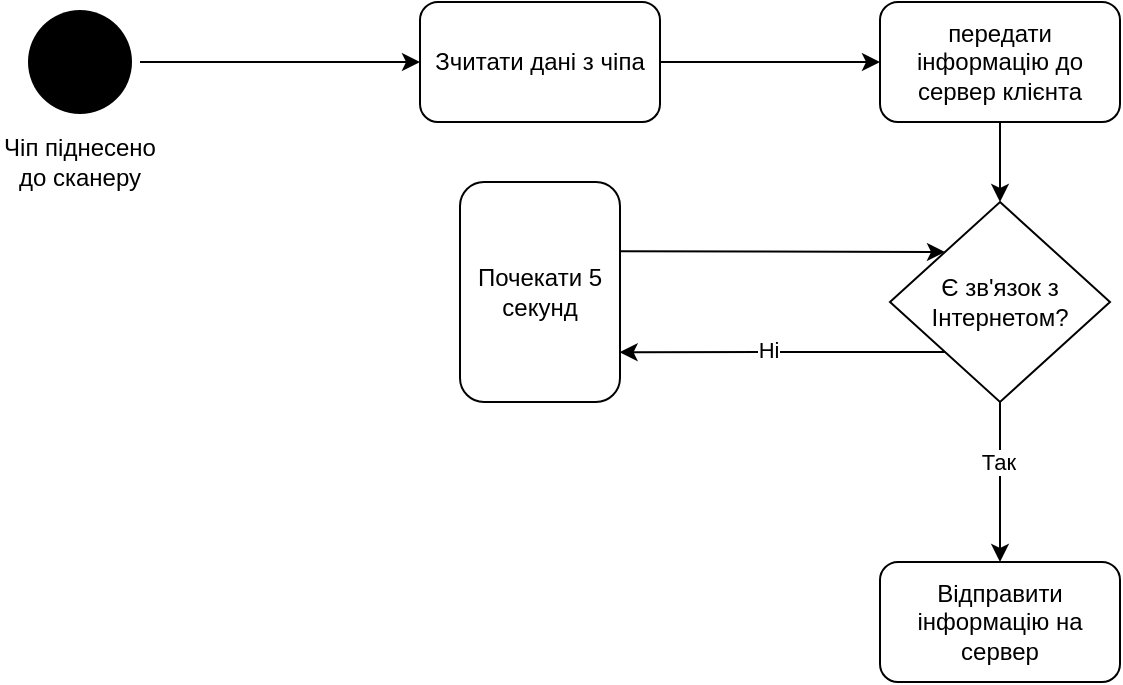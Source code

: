 <mxfile version="21.2.9" type="device">
  <diagram name="Page-1" id="Ng2IxUhfKo7_XWIyCWpd">
    <mxGraphModel dx="842" dy="428" grid="1" gridSize="10" guides="1" tooltips="1" connect="1" arrows="1" fold="1" page="1" pageScale="1" pageWidth="827" pageHeight="1169" math="0" shadow="0">
      <root>
        <mxCell id="0" />
        <mxCell id="1" parent="0" />
        <mxCell id="HVJSnDdZEBG7foW4JrWC-4" style="edgeStyle=orthogonalEdgeStyle;rounded=0;orthogonalLoop=1;jettySize=auto;html=1;entryX=0;entryY=0.5;entryDx=0;entryDy=0;" edge="1" parent="1" source="HVJSnDdZEBG7foW4JrWC-1" target="HVJSnDdZEBG7foW4JrWC-3">
          <mxGeometry relative="1" as="geometry" />
        </mxCell>
        <mxCell id="HVJSnDdZEBG7foW4JrWC-1" value="" style="ellipse;html=1;shape=endState;fillColor=#000000;strokeColor=none;" vertex="1" parent="1">
          <mxGeometry x="130" y="80" width="60" height="60" as="geometry" />
        </mxCell>
        <mxCell id="HVJSnDdZEBG7foW4JrWC-2" value="Чіп піднесено до сканеру" style="text;html=1;strokeColor=none;fillColor=none;align=center;verticalAlign=middle;whiteSpace=wrap;rounded=0;" vertex="1" parent="1">
          <mxGeometry x="120" y="140" width="80" height="40" as="geometry" />
        </mxCell>
        <mxCell id="HVJSnDdZEBG7foW4JrWC-6" style="edgeStyle=orthogonalEdgeStyle;rounded=0;orthogonalLoop=1;jettySize=auto;html=1;entryX=0;entryY=0.5;entryDx=0;entryDy=0;" edge="1" parent="1" source="HVJSnDdZEBG7foW4JrWC-3" target="HVJSnDdZEBG7foW4JrWC-5">
          <mxGeometry relative="1" as="geometry" />
        </mxCell>
        <mxCell id="HVJSnDdZEBG7foW4JrWC-3" value="Зчитати дані з чіпа" style="rounded=1;whiteSpace=wrap;html=1;" vertex="1" parent="1">
          <mxGeometry x="330" y="80" width="120" height="60" as="geometry" />
        </mxCell>
        <mxCell id="HVJSnDdZEBG7foW4JrWC-8" style="edgeStyle=orthogonalEdgeStyle;rounded=0;orthogonalLoop=1;jettySize=auto;html=1;entryX=0.5;entryY=0;entryDx=0;entryDy=0;" edge="1" parent="1" source="HVJSnDdZEBG7foW4JrWC-5" target="HVJSnDdZEBG7foW4JrWC-7">
          <mxGeometry relative="1" as="geometry" />
        </mxCell>
        <mxCell id="HVJSnDdZEBG7foW4JrWC-5" value="передати інформацію до сервер клієнта" style="rounded=1;whiteSpace=wrap;html=1;" vertex="1" parent="1">
          <mxGeometry x="560" y="80" width="120" height="60" as="geometry" />
        </mxCell>
        <mxCell id="HVJSnDdZEBG7foW4JrWC-9" style="edgeStyle=orthogonalEdgeStyle;rounded=0;orthogonalLoop=1;jettySize=auto;html=1;" edge="1" parent="1" source="HVJSnDdZEBG7foW4JrWC-7">
          <mxGeometry relative="1" as="geometry">
            <mxPoint x="620" y="360.0" as="targetPoint" />
          </mxGeometry>
        </mxCell>
        <mxCell id="HVJSnDdZEBG7foW4JrWC-12" value="Так" style="edgeLabel;html=1;align=center;verticalAlign=middle;resizable=0;points=[];" vertex="1" connectable="0" parent="HVJSnDdZEBG7foW4JrWC-9">
          <mxGeometry x="-0.257" y="-1" relative="1" as="geometry">
            <mxPoint as="offset" />
          </mxGeometry>
        </mxCell>
        <mxCell id="HVJSnDdZEBG7foW4JrWC-13" style="edgeStyle=orthogonalEdgeStyle;rounded=0;orthogonalLoop=1;jettySize=auto;html=1;exitX=0;exitY=1;exitDx=0;exitDy=0;entryX=0.998;entryY=0.774;entryDx=0;entryDy=0;entryPerimeter=0;" edge="1" parent="1" source="HVJSnDdZEBG7foW4JrWC-7" target="HVJSnDdZEBG7foW4JrWC-14">
          <mxGeometry relative="1" as="geometry">
            <mxPoint x="420" y="255" as="targetPoint" />
            <Array as="points">
              <mxPoint x="430" y="255" />
            </Array>
          </mxGeometry>
        </mxCell>
        <mxCell id="HVJSnDdZEBG7foW4JrWC-16" value="Ні" style="edgeLabel;html=1;align=center;verticalAlign=middle;resizable=0;points=[];" vertex="1" connectable="0" parent="HVJSnDdZEBG7foW4JrWC-13">
          <mxGeometry x="0.088" y="-1" relative="1" as="geometry">
            <mxPoint as="offset" />
          </mxGeometry>
        </mxCell>
        <mxCell id="HVJSnDdZEBG7foW4JrWC-7" value="Є зв&#39;язок з Інтернетом?" style="rhombus;whiteSpace=wrap;html=1;" vertex="1" parent="1">
          <mxGeometry x="565" y="180" width="110" height="100" as="geometry" />
        </mxCell>
        <mxCell id="HVJSnDdZEBG7foW4JrWC-10" value="Відправити інформацію на сервер" style="rounded=1;whiteSpace=wrap;html=1;" vertex="1" parent="1">
          <mxGeometry x="560" y="360" width="120" height="60" as="geometry" />
        </mxCell>
        <mxCell id="HVJSnDdZEBG7foW4JrWC-15" style="edgeStyle=orthogonalEdgeStyle;rounded=0;orthogonalLoop=1;jettySize=auto;html=1;entryX=0;entryY=0;entryDx=0;entryDy=0;exitX=1.003;exitY=0.315;exitDx=0;exitDy=0;exitPerimeter=0;" edge="1" parent="1" source="HVJSnDdZEBG7foW4JrWC-14" target="HVJSnDdZEBG7foW4JrWC-7">
          <mxGeometry relative="1" as="geometry" />
        </mxCell>
        <mxCell id="HVJSnDdZEBG7foW4JrWC-14" value="Почекати 5 секунд" style="rounded=1;whiteSpace=wrap;html=1;" vertex="1" parent="1">
          <mxGeometry x="350" y="170" width="80" height="110" as="geometry" />
        </mxCell>
      </root>
    </mxGraphModel>
  </diagram>
</mxfile>
